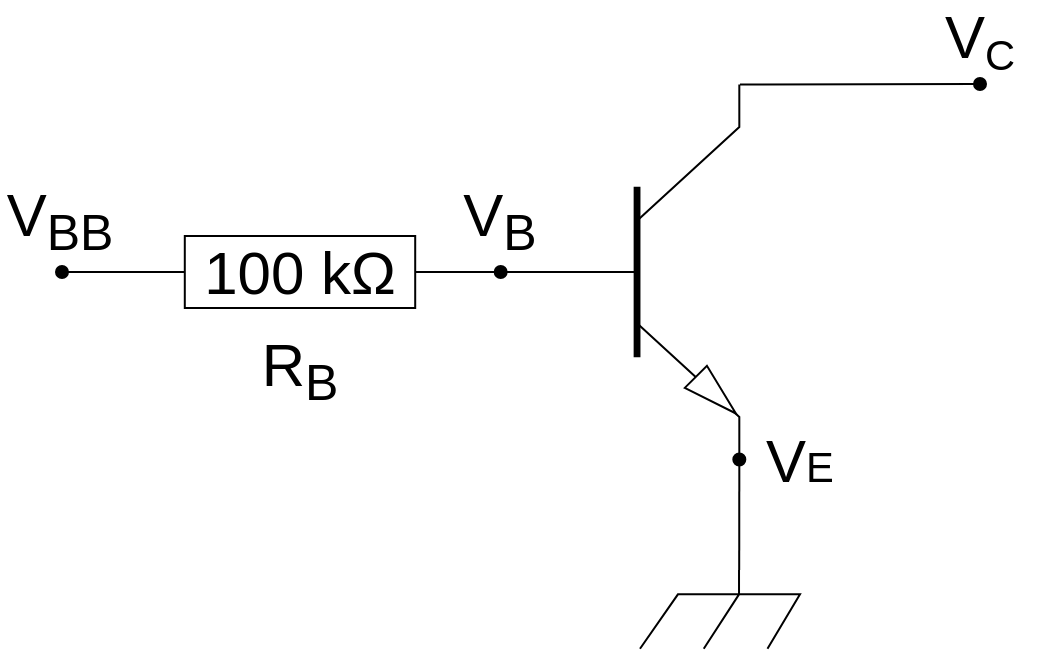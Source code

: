 <mxfile version="24.6.4" type="device">
  <diagram name="ページ1" id="4lxp0x-kZSbqpuxwMLeO">
    <mxGraphModel dx="1434" dy="836" grid="1" gridSize="10" guides="1" tooltips="1" connect="1" arrows="1" fold="1" page="1" pageScale="1" pageWidth="1169" pageHeight="827" math="0" shadow="0">
      <root>
        <mxCell id="0" />
        <mxCell id="1" parent="0" />
        <mxCell id="mMI9UZceNWBdyi8-wl6L-4" value="" style="pointerEvents=1;verticalLabelPosition=bottom;shadow=0;dashed=0;align=center;html=1;verticalAlign=top;shape=mxgraph.electrical.resistors.resistor_1;aspect=fixed;fillColor=none;" vertex="1" parent="1">
          <mxGeometry x="90" y="183" width="180" height="36" as="geometry" />
        </mxCell>
        <mxCell id="mMI9UZceNWBdyi8-wl6L-6" value="" style="verticalLabelPosition=bottom;shadow=0;dashed=0;align=center;html=1;verticalAlign=top;shape=mxgraph.electrical.transistors.npn_transistor_5;aspect=fixed;" vertex="1" parent="1">
          <mxGeometry x="280" y="107.25" width="120" height="187.5" as="geometry" />
        </mxCell>
        <mxCell id="mMI9UZceNWBdyi8-wl6L-10" value="" style="endArrow=oval;html=1;rounded=0;exitX=1;exitY=0.5;exitDx=0;exitDy=0;exitPerimeter=0;entryX=0;entryY=0.5;entryDx=0;entryDy=0;entryPerimeter=0;endFill=1;" edge="1" parent="1" source="mMI9UZceNWBdyi8-wl6L-4" target="mMI9UZceNWBdyi8-wl6L-6">
          <mxGeometry width="50" height="50" relative="1" as="geometry">
            <mxPoint x="560" y="490" as="sourcePoint" />
            <mxPoint x="610" y="440" as="targetPoint" />
          </mxGeometry>
        </mxCell>
        <mxCell id="mMI9UZceNWBdyi8-wl6L-12" value="" style="endArrow=none;html=1;rounded=0;exitX=1;exitY=0.5;exitDx=0;exitDy=0;exitPerimeter=0;entryX=0;entryY=0.5;entryDx=0;entryDy=0;entryPerimeter=0;endFill=0;startArrow=oval;startFill=1;" edge="1" parent="1">
          <mxGeometry width="50" height="50" relative="1" as="geometry">
            <mxPoint x="61" y="201" as="sourcePoint" />
            <mxPoint x="91" y="201" as="targetPoint" />
          </mxGeometry>
        </mxCell>
        <mxCell id="mMI9UZceNWBdyi8-wl6L-14" value="" style="endArrow=oval;html=1;rounded=0;exitX=1;exitY=0.5;exitDx=0;exitDy=0;exitPerimeter=0;endFill=1;startArrow=none;startFill=0;" edge="1" parent="1">
          <mxGeometry width="50" height="50" relative="1" as="geometry">
            <mxPoint x="400" y="107.25" as="sourcePoint" />
            <mxPoint x="520" y="107" as="targetPoint" />
          </mxGeometry>
        </mxCell>
        <mxCell id="mMI9UZceNWBdyi8-wl6L-15" value="" style="endArrow=oval;html=1;rounded=0;entryX=1;entryY=1;entryDx=0;entryDy=0;entryPerimeter=0;exitX=0.62;exitY=0;exitDx=0;exitDy=0;exitPerimeter=0;endFill=1;" edge="1" parent="1" source="mMI9UZceNWBdyi8-wl6L-16" target="mMI9UZceNWBdyi8-wl6L-6">
          <mxGeometry width="50" height="50" relative="1" as="geometry">
            <mxPoint x="400" y="440" as="sourcePoint" />
            <mxPoint x="610" y="440" as="targetPoint" />
          </mxGeometry>
        </mxCell>
        <mxCell id="mMI9UZceNWBdyi8-wl6L-16" value="" style="pointerEvents=1;verticalLabelPosition=bottom;shadow=0;dashed=0;align=center;html=1;verticalAlign=top;shape=mxgraph.electrical.miscellaneous.chassis;aspect=fixed;" vertex="1" parent="1">
          <mxGeometry x="350" y="350" width="80" height="39.38" as="geometry" />
        </mxCell>
        <mxCell id="mMI9UZceNWBdyi8-wl6L-17" value="&lt;font style=&quot;font-size: 30px;&quot;&gt;V&lt;sub&gt;BB&lt;/sub&gt;&lt;/font&gt;" style="text;html=1;align=center;verticalAlign=middle;whiteSpace=wrap;rounded=0;" vertex="1" parent="1">
          <mxGeometry x="30" y="160" width="60" height="30" as="geometry" />
        </mxCell>
        <mxCell id="mMI9UZceNWBdyi8-wl6L-18" value="&lt;font style=&quot;font-size: 30px;&quot;&gt;V&lt;sub&gt;B&lt;/sub&gt;&lt;/font&gt;" style="text;html=1;align=center;verticalAlign=middle;whiteSpace=wrap;rounded=0;" vertex="1" parent="1">
          <mxGeometry x="250" y="160" width="60" height="30" as="geometry" />
        </mxCell>
        <mxCell id="mMI9UZceNWBdyi8-wl6L-20" value="&lt;font style=&quot;font-size: 30px;&quot;&gt;V&lt;/font&gt;&lt;font style=&quot;font-size: 25px;&quot;&gt;&lt;sub&gt;C&lt;/sub&gt;&lt;/font&gt;" style="text;html=1;align=center;verticalAlign=middle;whiteSpace=wrap;rounded=0;" vertex="1" parent="1">
          <mxGeometry x="490" y="70" width="60" height="30" as="geometry" />
        </mxCell>
        <mxCell id="mMI9UZceNWBdyi8-wl6L-21" value="&lt;font style=&quot;font-size: 30px;&quot;&gt;V&lt;/font&gt;&lt;font style=&quot;font-size: 20.833px;&quot;&gt;E&lt;/font&gt;&lt;span style=&quot;color: rgba(0, 0, 0, 0); font-family: monospace; font-size: 0px; text-align: start; text-wrap: nowrap;&quot;&gt;%3CmxGraphModel%3E%3Croot%3E%3CmxCell%20id%3D%220%22%2F%3E%3CmxCell%20id%3D%221%22%20parent%3D%220%22%2F%3E%3CmxCell%20id%3D%222%22%20value%3D%22%26lt%3Bfont%20style%3D%26quot%3Bfont-size%3A%2030px%3B%26quot%3B%26gt%3BV%26lt%3B%2Ffont%26gt%3B%26lt%3Bfont%20style%3D%26quot%3Bfont-size%3A%2025px%3B%26quot%3B%26gt%3B%26lt%3Bsub%26gt%3BC%26lt%3B%2Fsub%26gt%3B%26lt%3B%2Ffont%26gt%3B%22%20style%3D%22text%3Bhtml%3D1%3Balign%3Dcenter%3BverticalAlign%3Dmiddle%3BwhiteSpace%3Dwrap%3Brounded%3D0%3B%22%20vertex%3D%221%22%20parent%3D%221%22%3E%3CmxGeometry%20x%3D%22490%22%20y%3D%2270%22%20width%3D%2260%22%20height%3D%2230%22%20as%3D%22geometry%22%2F%3E%3C%2FmxCell%3E%3C%2Froot%3E%3C%2FmxGraphModel%3E&lt;/span&gt;" style="text;html=1;align=center;verticalAlign=middle;whiteSpace=wrap;rounded=0;" vertex="1" parent="1">
          <mxGeometry x="400" y="280" width="60" height="30" as="geometry" />
        </mxCell>
        <mxCell id="mMI9UZceNWBdyi8-wl6L-23" value="&lt;span style=&quot;font-size: 30px;&quot;&gt;R&lt;sub&gt;B&lt;/sub&gt;&lt;/span&gt;" style="text;html=1;align=center;verticalAlign=middle;whiteSpace=wrap;rounded=0;" vertex="1" parent="1">
          <mxGeometry x="155" y="230" width="50" height="40" as="geometry" />
        </mxCell>
        <mxCell id="mMI9UZceNWBdyi8-wl6L-26" value="&lt;font style=&quot;font-size: 30px;&quot;&gt;100 kΩ&lt;/font&gt;" style="text;html=1;align=center;verticalAlign=middle;whiteSpace=wrap;rounded=0;fillColor=none;" vertex="1" parent="1">
          <mxGeometry x="125" y="186" width="110" height="30" as="geometry" />
        </mxCell>
      </root>
    </mxGraphModel>
  </diagram>
</mxfile>
